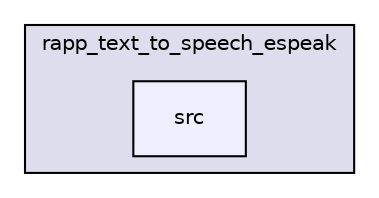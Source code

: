 digraph "/home/travis/rapp_temp/rapp-platform/rapp_text_to_speech_espeak/src" {
  compound=true
  node [ fontsize="10", fontname="Helvetica"];
  edge [ labelfontsize="10", labelfontname="Helvetica"];
  subgraph clusterdir_0f57ef611029e0d074180b44328a62b6 {
    graph [ bgcolor="#ddddee", pencolor="black", label="rapp_text_to_speech_espeak" fontname="Helvetica", fontsize="10", URL="dir_0f57ef611029e0d074180b44328a62b6.html"]
  dir_4715a0d10b78787bdc94d969edc20133 [shape=box, label="src", style="filled", fillcolor="#eeeeff", pencolor="black", URL="dir_4715a0d10b78787bdc94d969edc20133.html"];
  }
}
